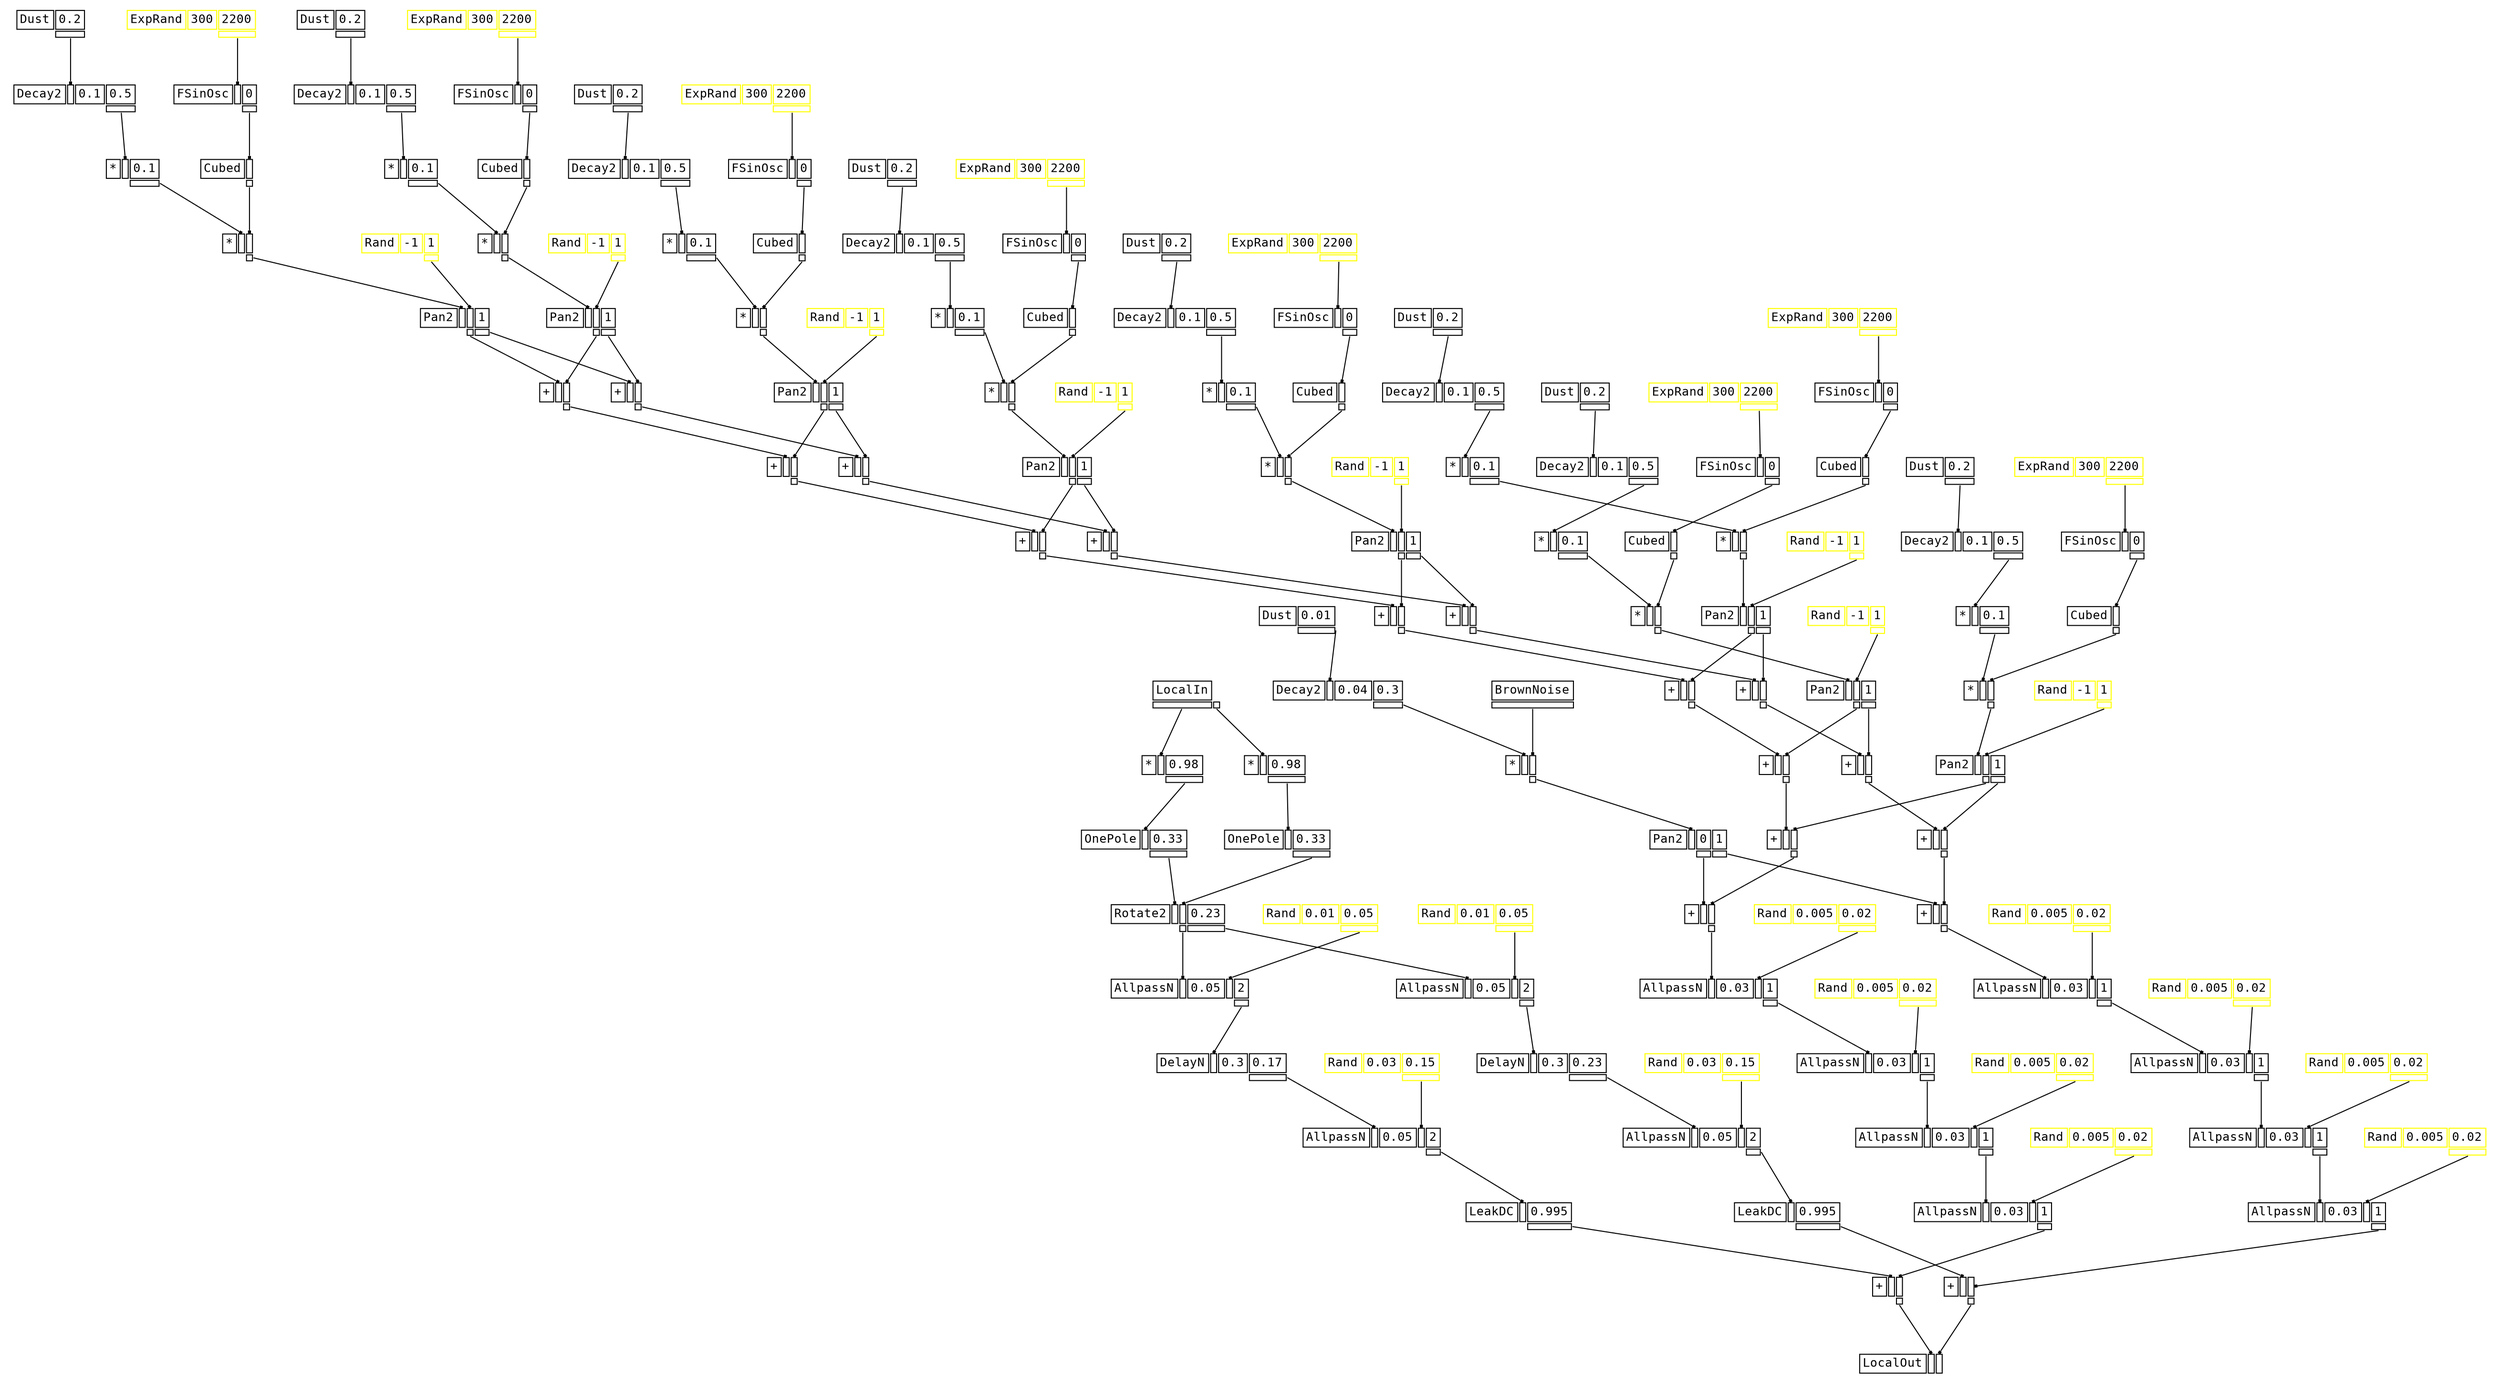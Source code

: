 digraph Anonymous {
graph [splines=false];
node [fontsize=12,fontname="Courier"];
edge [arrowhead=box,arrowsize=0.25];
u_0[shape="plaintext",color="black",label=<<TABLE BORDER="0" CELLBORDER="1"><TR><TD>LocalIn</TD></TR><TR><TD PORT="o_0" ID="u_0:o_0"></TD><TD PORT="o_1" ID="u_0:o_1"></TD></TR></TABLE>>];
u_3[shape="plaintext",color="black",label=<<TABLE BORDER="0" CELLBORDER="1"><TR><TD>*</TD><TD PORT="i_0" ID="u_3:i_0"></TD><TD ID="u_3:K_1">0.98</TD></TR><TR><TD BORDER="0"></TD><TD BORDER="0"></TD><TD PORT="o_0" ID="u_3:o_0"></TD></TR></TABLE>>];
u_5[shape="plaintext",color="black",label=<<TABLE BORDER="0" CELLBORDER="1"><TR><TD>OnePole</TD><TD PORT="i_0" ID="u_5:i_0"></TD><TD ID="u_5:K_1">0.33</TD></TR><TR><TD BORDER="0"></TD><TD BORDER="0"></TD><TD PORT="o_0" ID="u_5:o_0"></TD></TR></TABLE>>];
u_7[shape="plaintext",color="black",label=<<TABLE BORDER="0" CELLBORDER="1"><TR><TD>*</TD><TD PORT="i_0" ID="u_7:i_0"></TD><TD ID="u_7:K_1">0.98</TD></TR><TR><TD BORDER="0"></TD><TD BORDER="0"></TD><TD PORT="o_0" ID="u_7:o_0"></TD></TR></TABLE>>];
u_8[shape="plaintext",color="black",label=<<TABLE BORDER="0" CELLBORDER="1"><TR><TD>OnePole</TD><TD PORT="i_0" ID="u_8:i_0"></TD><TD ID="u_8:K_1">0.33</TD></TR><TR><TD BORDER="0"></TD><TD BORDER="0"></TD><TD PORT="o_0" ID="u_8:o_0"></TD></TR></TABLE>>];
u_10[shape="plaintext",color="black",label=<<TABLE BORDER="0" CELLBORDER="1"><TR><TD>Rotate2</TD><TD PORT="i_0" ID="u_10:i_0"></TD><TD PORT="i_1" ID="u_10:i_1"></TD><TD ID="u_10:K_2">0.23</TD></TR><TR><TD BORDER="0"></TD><TD BORDER="0"></TD><TD PORT="o_0" ID="u_10:o_0"></TD><TD PORT="o_1" ID="u_10:o_1"></TD></TR></TABLE>>];
u_14[shape="plaintext",color="yellow",label=<<TABLE BORDER="0" CELLBORDER="1"><TR><TD>Rand</TD><TD ID="u_14:K_0">0.01</TD><TD ID="u_14:K_1">0.05</TD></TR><TR><TD BORDER="0"></TD><TD BORDER="0"></TD><TD PORT="o_0" ID="u_14:o_0"></TD></TR></TABLE>>];
u_16[shape="plaintext",color="black",label=<<TABLE BORDER="0" CELLBORDER="1"><TR><TD>AllpassN</TD><TD PORT="i_0" ID="u_16:i_0"></TD><TD ID="u_16:K_1">0.05</TD><TD PORT="i_2" ID="u_16:i_2"></TD><TD ID="u_16:K_3">2</TD></TR><TR><TD BORDER="0"></TD><TD BORDER="0"></TD><TD BORDER="0"></TD><TD BORDER="0"></TD><TD PORT="o_0" ID="u_16:o_0"></TD></TR></TABLE>>];
u_19[shape="plaintext",color="black",label=<<TABLE BORDER="0" CELLBORDER="1"><TR><TD>DelayN</TD><TD PORT="i_0" ID="u_19:i_0"></TD><TD ID="u_19:K_1">0.3</TD><TD ID="u_19:K_2">0.17</TD></TR><TR><TD BORDER="0"></TD><TD BORDER="0"></TD><TD BORDER="0"></TD><TD PORT="o_0" ID="u_19:o_0"></TD></TR></TABLE>>];
u_22[shape="plaintext",color="yellow",label=<<TABLE BORDER="0" CELLBORDER="1"><TR><TD>Rand</TD><TD ID="u_22:K_0">0.03</TD><TD ID="u_22:K_1">0.15</TD></TR><TR><TD BORDER="0"></TD><TD BORDER="0"></TD><TD PORT="o_0" ID="u_22:o_0"></TD></TR></TABLE>>];
u_23[shape="plaintext",color="black",label=<<TABLE BORDER="0" CELLBORDER="1"><TR><TD>AllpassN</TD><TD PORT="i_0" ID="u_23:i_0"></TD><TD ID="u_23:K_1">0.05</TD><TD PORT="i_2" ID="u_23:i_2"></TD><TD ID="u_23:K_3">2</TD></TR><TR><TD BORDER="0"></TD><TD BORDER="0"></TD><TD BORDER="0"></TD><TD BORDER="0"></TD><TD PORT="o_0" ID="u_23:o_0"></TD></TR></TABLE>>];
u_25[shape="plaintext",color="black",label=<<TABLE BORDER="0" CELLBORDER="1"><TR><TD>LeakDC</TD><TD PORT="i_0" ID="u_25:i_0"></TD><TD ID="u_25:K_1">0.995</TD></TR><TR><TD BORDER="0"></TD><TD BORDER="0"></TD><TD PORT="o_0" ID="u_25:o_0"></TD></TR></TABLE>>];
u_26[shape="plaintext",color="black",label=<<TABLE BORDER="0" CELLBORDER="1"><TR><TD>Dust</TD><TD ID="u_26:K_0">0.01</TD></TR><TR><TD BORDER="0"></TD><TD PORT="o_0" ID="u_26:o_0"></TD></TR></TABLE>>];
u_28[shape="plaintext",color="black",label=<<TABLE BORDER="0" CELLBORDER="1"><TR><TD>Decay2</TD><TD PORT="i_0" ID="u_28:i_0"></TD><TD ID="u_28:K_1">0.04</TD><TD ID="u_28:K_2">0.3</TD></TR><TR><TD BORDER="0"></TD><TD BORDER="0"></TD><TD BORDER="0"></TD><TD PORT="o_0" ID="u_28:o_0"></TD></TR></TABLE>>];
u_29[shape="plaintext",color="black",label=<<TABLE BORDER="0" CELLBORDER="1"><TR><TD>BrownNoise</TD></TR><TR><TD PORT="o_0" ID="u_29:o_0"></TD></TR></TABLE>>];
u_30[shape="plaintext",color="black",label=<<TABLE BORDER="0" CELLBORDER="1"><TR><TD>*</TD><TD PORT="i_0" ID="u_30:i_0"></TD><TD PORT="i_1" ID="u_30:i_1"></TD></TR><TR><TD BORDER="0"></TD><TD BORDER="0"></TD><TD PORT="o_0" ID="u_30:o_0"></TD></TR></TABLE>>];
u_33[shape="plaintext",color="black",label=<<TABLE BORDER="0" CELLBORDER="1"><TR><TD>Pan2</TD><TD PORT="i_0" ID="u_33:i_0"></TD><TD ID="u_33:K_1">0</TD><TD ID="u_33:K_2">1</TD></TR><TR><TD BORDER="0"></TD><TD BORDER="0"></TD><TD PORT="o_0" ID="u_33:o_0"></TD><TD PORT="o_1" ID="u_33:o_1"></TD></TR></TABLE>>];
u_36[shape="plaintext",color="black",label=<<TABLE BORDER="0" CELLBORDER="1"><TR><TD>Dust</TD><TD ID="u_36:K_0">0.2</TD></TR><TR><TD BORDER="0"></TD><TD PORT="o_0" ID="u_36:o_0"></TD></TR></TABLE>>];
u_39[shape="plaintext",color="black",label=<<TABLE BORDER="0" CELLBORDER="1"><TR><TD>Decay2</TD><TD PORT="i_0" ID="u_39:i_0"></TD><TD ID="u_39:K_1">0.1</TD><TD ID="u_39:K_2">0.5</TD></TR><TR><TD BORDER="0"></TD><TD BORDER="0"></TD><TD BORDER="0"></TD><TD PORT="o_0" ID="u_39:o_0"></TD></TR></TABLE>>];
u_40[shape="plaintext",color="black",label=<<TABLE BORDER="0" CELLBORDER="1"><TR><TD>*</TD><TD PORT="i_0" ID="u_40:i_0"></TD><TD ID="u_40:K_1">0.1</TD></TR><TR><TD BORDER="0"></TD><TD BORDER="0"></TD><TD PORT="o_0" ID="u_40:o_0"></TD></TR></TABLE>>];
u_43[shape="plaintext",color="yellow",label=<<TABLE BORDER="0" CELLBORDER="1"><TR><TD>ExpRand</TD><TD ID="u_43:K_0">300</TD><TD ID="u_43:K_1">2200</TD></TR><TR><TD BORDER="0"></TD><TD BORDER="0"></TD><TD PORT="o_0" ID="u_43:o_0"></TD></TR></TABLE>>];
u_44[shape="plaintext",color="black",label=<<TABLE BORDER="0" CELLBORDER="1"><TR><TD>FSinOsc</TD><TD PORT="i_0" ID="u_44:i_0"></TD><TD ID="u_44:K_1">0</TD></TR><TR><TD BORDER="0"></TD><TD BORDER="0"></TD><TD PORT="o_0" ID="u_44:o_0"></TD></TR></TABLE>>];
u_45[shape="plaintext",color="black",label=<<TABLE BORDER="0" CELLBORDER="1"><TR><TD>Cubed</TD><TD PORT="i_0" ID="u_45:i_0"></TD></TR><TR><TD BORDER="0"></TD><TD PORT="o_0" ID="u_45:o_0"></TD></TR></TABLE>>];
u_46[shape="plaintext",color="black",label=<<TABLE BORDER="0" CELLBORDER="1"><TR><TD>*</TD><TD PORT="i_0" ID="u_46:i_0"></TD><TD PORT="i_1" ID="u_46:i_1"></TD></TR><TR><TD BORDER="0"></TD><TD BORDER="0"></TD><TD PORT="o_0" ID="u_46:o_0"></TD></TR></TABLE>>];
u_48[shape="plaintext",color="yellow",label=<<TABLE BORDER="0" CELLBORDER="1"><TR><TD>Rand</TD><TD ID="u_48:K_0">-1</TD><TD ID="u_48:K_1">1</TD></TR><TR><TD BORDER="0"></TD><TD BORDER="0"></TD><TD PORT="o_0" ID="u_48:o_0"></TD></TR></TABLE>>];
u_49[shape="plaintext",color="black",label=<<TABLE BORDER="0" CELLBORDER="1"><TR><TD>Pan2</TD><TD PORT="i_0" ID="u_49:i_0"></TD><TD PORT="i_1" ID="u_49:i_1"></TD><TD ID="u_49:K_2">1</TD></TR><TR><TD BORDER="0"></TD><TD BORDER="0"></TD><TD PORT="o_0" ID="u_49:o_0"></TD><TD PORT="o_1" ID="u_49:o_1"></TD></TR></TABLE>>];
u_51[shape="plaintext",color="black",label=<<TABLE BORDER="0" CELLBORDER="1"><TR><TD>Dust</TD><TD ID="u_51:K_0">0.2</TD></TR><TR><TD BORDER="0"></TD><TD PORT="o_0" ID="u_51:o_0"></TD></TR></TABLE>>];
u_52[shape="plaintext",color="black",label=<<TABLE BORDER="0" CELLBORDER="1"><TR><TD>Decay2</TD><TD PORT="i_0" ID="u_52:i_0"></TD><TD ID="u_52:K_1">0.1</TD><TD ID="u_52:K_2">0.5</TD></TR><TR><TD BORDER="0"></TD><TD BORDER="0"></TD><TD BORDER="0"></TD><TD PORT="o_0" ID="u_52:o_0"></TD></TR></TABLE>>];
u_53[shape="plaintext",color="black",label=<<TABLE BORDER="0" CELLBORDER="1"><TR><TD>*</TD><TD PORT="i_0" ID="u_53:i_0"></TD><TD ID="u_53:K_1">0.1</TD></TR><TR><TD BORDER="0"></TD><TD BORDER="0"></TD><TD PORT="o_0" ID="u_53:o_0"></TD></TR></TABLE>>];
u_54[shape="plaintext",color="yellow",label=<<TABLE BORDER="0" CELLBORDER="1"><TR><TD>ExpRand</TD><TD ID="u_54:K_0">300</TD><TD ID="u_54:K_1">2200</TD></TR><TR><TD BORDER="0"></TD><TD BORDER="0"></TD><TD PORT="o_0" ID="u_54:o_0"></TD></TR></TABLE>>];
u_55[shape="plaintext",color="black",label=<<TABLE BORDER="0" CELLBORDER="1"><TR><TD>FSinOsc</TD><TD PORT="i_0" ID="u_55:i_0"></TD><TD ID="u_55:K_1">0</TD></TR><TR><TD BORDER="0"></TD><TD BORDER="0"></TD><TD PORT="o_0" ID="u_55:o_0"></TD></TR></TABLE>>];
u_56[shape="plaintext",color="black",label=<<TABLE BORDER="0" CELLBORDER="1"><TR><TD>Cubed</TD><TD PORT="i_0" ID="u_56:i_0"></TD></TR><TR><TD BORDER="0"></TD><TD PORT="o_0" ID="u_56:o_0"></TD></TR></TABLE>>];
u_57[shape="plaintext",color="black",label=<<TABLE BORDER="0" CELLBORDER="1"><TR><TD>*</TD><TD PORT="i_0" ID="u_57:i_0"></TD><TD PORT="i_1" ID="u_57:i_1"></TD></TR><TR><TD BORDER="0"></TD><TD BORDER="0"></TD><TD PORT="o_0" ID="u_57:o_0"></TD></TR></TABLE>>];
u_58[shape="plaintext",color="yellow",label=<<TABLE BORDER="0" CELLBORDER="1"><TR><TD>Rand</TD><TD ID="u_58:K_0">-1</TD><TD ID="u_58:K_1">1</TD></TR><TR><TD BORDER="0"></TD><TD BORDER="0"></TD><TD PORT="o_0" ID="u_58:o_0"></TD></TR></TABLE>>];
u_59[shape="plaintext",color="black",label=<<TABLE BORDER="0" CELLBORDER="1"><TR><TD>Pan2</TD><TD PORT="i_0" ID="u_59:i_0"></TD><TD PORT="i_1" ID="u_59:i_1"></TD><TD ID="u_59:K_2">1</TD></TR><TR><TD BORDER="0"></TD><TD BORDER="0"></TD><TD PORT="o_0" ID="u_59:o_0"></TD><TD PORT="o_1" ID="u_59:o_1"></TD></TR></TABLE>>];
u_61[shape="plaintext",color="black",label=<<TABLE BORDER="0" CELLBORDER="1"><TR><TD>+</TD><TD PORT="i_0" ID="u_61:i_0"></TD><TD PORT="i_1" ID="u_61:i_1"></TD></TR><TR><TD BORDER="0"></TD><TD BORDER="0"></TD><TD PORT="o_0" ID="u_61:o_0"></TD></TR></TABLE>>];
u_62[shape="plaintext",color="black",label=<<TABLE BORDER="0" CELLBORDER="1"><TR><TD>Dust</TD><TD ID="u_62:K_0">0.2</TD></TR><TR><TD BORDER="0"></TD><TD PORT="o_0" ID="u_62:o_0"></TD></TR></TABLE>>];
u_63[shape="plaintext",color="black",label=<<TABLE BORDER="0" CELLBORDER="1"><TR><TD>Decay2</TD><TD PORT="i_0" ID="u_63:i_0"></TD><TD ID="u_63:K_1">0.1</TD><TD ID="u_63:K_2">0.5</TD></TR><TR><TD BORDER="0"></TD><TD BORDER="0"></TD><TD BORDER="0"></TD><TD PORT="o_0" ID="u_63:o_0"></TD></TR></TABLE>>];
u_64[shape="plaintext",color="black",label=<<TABLE BORDER="0" CELLBORDER="1"><TR><TD>*</TD><TD PORT="i_0" ID="u_64:i_0"></TD><TD ID="u_64:K_1">0.1</TD></TR><TR><TD BORDER="0"></TD><TD BORDER="0"></TD><TD PORT="o_0" ID="u_64:o_0"></TD></TR></TABLE>>];
u_65[shape="plaintext",color="yellow",label=<<TABLE BORDER="0" CELLBORDER="1"><TR><TD>ExpRand</TD><TD ID="u_65:K_0">300</TD><TD ID="u_65:K_1">2200</TD></TR><TR><TD BORDER="0"></TD><TD BORDER="0"></TD><TD PORT="o_0" ID="u_65:o_0"></TD></TR></TABLE>>];
u_66[shape="plaintext",color="black",label=<<TABLE BORDER="0" CELLBORDER="1"><TR><TD>FSinOsc</TD><TD PORT="i_0" ID="u_66:i_0"></TD><TD ID="u_66:K_1">0</TD></TR><TR><TD BORDER="0"></TD><TD BORDER="0"></TD><TD PORT="o_0" ID="u_66:o_0"></TD></TR></TABLE>>];
u_67[shape="plaintext",color="black",label=<<TABLE BORDER="0" CELLBORDER="1"><TR><TD>Cubed</TD><TD PORT="i_0" ID="u_67:i_0"></TD></TR><TR><TD BORDER="0"></TD><TD PORT="o_0" ID="u_67:o_0"></TD></TR></TABLE>>];
u_68[shape="plaintext",color="black",label=<<TABLE BORDER="0" CELLBORDER="1"><TR><TD>*</TD><TD PORT="i_0" ID="u_68:i_0"></TD><TD PORT="i_1" ID="u_68:i_1"></TD></TR><TR><TD BORDER="0"></TD><TD BORDER="0"></TD><TD PORT="o_0" ID="u_68:o_0"></TD></TR></TABLE>>];
u_69[shape="plaintext",color="yellow",label=<<TABLE BORDER="0" CELLBORDER="1"><TR><TD>Rand</TD><TD ID="u_69:K_0">-1</TD><TD ID="u_69:K_1">1</TD></TR><TR><TD BORDER="0"></TD><TD BORDER="0"></TD><TD PORT="o_0" ID="u_69:o_0"></TD></TR></TABLE>>];
u_70[shape="plaintext",color="black",label=<<TABLE BORDER="0" CELLBORDER="1"><TR><TD>Pan2</TD><TD PORT="i_0" ID="u_70:i_0"></TD><TD PORT="i_1" ID="u_70:i_1"></TD><TD ID="u_70:K_2">1</TD></TR><TR><TD BORDER="0"></TD><TD BORDER="0"></TD><TD PORT="o_0" ID="u_70:o_0"></TD><TD PORT="o_1" ID="u_70:o_1"></TD></TR></TABLE>>];
u_72[shape="plaintext",color="black",label=<<TABLE BORDER="0" CELLBORDER="1"><TR><TD>+</TD><TD PORT="i_0" ID="u_72:i_0"></TD><TD PORT="i_1" ID="u_72:i_1"></TD></TR><TR><TD BORDER="0"></TD><TD BORDER="0"></TD><TD PORT="o_0" ID="u_72:o_0"></TD></TR></TABLE>>];
u_73[shape="plaintext",color="black",label=<<TABLE BORDER="0" CELLBORDER="1"><TR><TD>Dust</TD><TD ID="u_73:K_0">0.2</TD></TR><TR><TD BORDER="0"></TD><TD PORT="o_0" ID="u_73:o_0"></TD></TR></TABLE>>];
u_74[shape="plaintext",color="black",label=<<TABLE BORDER="0" CELLBORDER="1"><TR><TD>Decay2</TD><TD PORT="i_0" ID="u_74:i_0"></TD><TD ID="u_74:K_1">0.1</TD><TD ID="u_74:K_2">0.5</TD></TR><TR><TD BORDER="0"></TD><TD BORDER="0"></TD><TD BORDER="0"></TD><TD PORT="o_0" ID="u_74:o_0"></TD></TR></TABLE>>];
u_75[shape="plaintext",color="black",label=<<TABLE BORDER="0" CELLBORDER="1"><TR><TD>*</TD><TD PORT="i_0" ID="u_75:i_0"></TD><TD ID="u_75:K_1">0.1</TD></TR><TR><TD BORDER="0"></TD><TD BORDER="0"></TD><TD PORT="o_0" ID="u_75:o_0"></TD></TR></TABLE>>];
u_76[shape="plaintext",color="yellow",label=<<TABLE BORDER="0" CELLBORDER="1"><TR><TD>ExpRand</TD><TD ID="u_76:K_0">300</TD><TD ID="u_76:K_1">2200</TD></TR><TR><TD BORDER="0"></TD><TD BORDER="0"></TD><TD PORT="o_0" ID="u_76:o_0"></TD></TR></TABLE>>];
u_77[shape="plaintext",color="black",label=<<TABLE BORDER="0" CELLBORDER="1"><TR><TD>FSinOsc</TD><TD PORT="i_0" ID="u_77:i_0"></TD><TD ID="u_77:K_1">0</TD></TR><TR><TD BORDER="0"></TD><TD BORDER="0"></TD><TD PORT="o_0" ID="u_77:o_0"></TD></TR></TABLE>>];
u_78[shape="plaintext",color="black",label=<<TABLE BORDER="0" CELLBORDER="1"><TR><TD>Cubed</TD><TD PORT="i_0" ID="u_78:i_0"></TD></TR><TR><TD BORDER="0"></TD><TD PORT="o_0" ID="u_78:o_0"></TD></TR></TABLE>>];
u_79[shape="plaintext",color="black",label=<<TABLE BORDER="0" CELLBORDER="1"><TR><TD>*</TD><TD PORT="i_0" ID="u_79:i_0"></TD><TD PORT="i_1" ID="u_79:i_1"></TD></TR><TR><TD BORDER="0"></TD><TD BORDER="0"></TD><TD PORT="o_0" ID="u_79:o_0"></TD></TR></TABLE>>];
u_80[shape="plaintext",color="yellow",label=<<TABLE BORDER="0" CELLBORDER="1"><TR><TD>Rand</TD><TD ID="u_80:K_0">-1</TD><TD ID="u_80:K_1">1</TD></TR><TR><TD BORDER="0"></TD><TD BORDER="0"></TD><TD PORT="o_0" ID="u_80:o_0"></TD></TR></TABLE>>];
u_81[shape="plaintext",color="black",label=<<TABLE BORDER="0" CELLBORDER="1"><TR><TD>Pan2</TD><TD PORT="i_0" ID="u_81:i_0"></TD><TD PORT="i_1" ID="u_81:i_1"></TD><TD ID="u_81:K_2">1</TD></TR><TR><TD BORDER="0"></TD><TD BORDER="0"></TD><TD PORT="o_0" ID="u_81:o_0"></TD><TD PORT="o_1" ID="u_81:o_1"></TD></TR></TABLE>>];
u_83[shape="plaintext",color="black",label=<<TABLE BORDER="0" CELLBORDER="1"><TR><TD>+</TD><TD PORT="i_0" ID="u_83:i_0"></TD><TD PORT="i_1" ID="u_83:i_1"></TD></TR><TR><TD BORDER="0"></TD><TD BORDER="0"></TD><TD PORT="o_0" ID="u_83:o_0"></TD></TR></TABLE>>];
u_84[shape="plaintext",color="black",label=<<TABLE BORDER="0" CELLBORDER="1"><TR><TD>Dust</TD><TD ID="u_84:K_0">0.2</TD></TR><TR><TD BORDER="0"></TD><TD PORT="o_0" ID="u_84:o_0"></TD></TR></TABLE>>];
u_85[shape="plaintext",color="black",label=<<TABLE BORDER="0" CELLBORDER="1"><TR><TD>Decay2</TD><TD PORT="i_0" ID="u_85:i_0"></TD><TD ID="u_85:K_1">0.1</TD><TD ID="u_85:K_2">0.5</TD></TR><TR><TD BORDER="0"></TD><TD BORDER="0"></TD><TD BORDER="0"></TD><TD PORT="o_0" ID="u_85:o_0"></TD></TR></TABLE>>];
u_86[shape="plaintext",color="black",label=<<TABLE BORDER="0" CELLBORDER="1"><TR><TD>*</TD><TD PORT="i_0" ID="u_86:i_0"></TD><TD ID="u_86:K_1">0.1</TD></TR><TR><TD BORDER="0"></TD><TD BORDER="0"></TD><TD PORT="o_0" ID="u_86:o_0"></TD></TR></TABLE>>];
u_87[shape="plaintext",color="yellow",label=<<TABLE BORDER="0" CELLBORDER="1"><TR><TD>ExpRand</TD><TD ID="u_87:K_0">300</TD><TD ID="u_87:K_1">2200</TD></TR><TR><TD BORDER="0"></TD><TD BORDER="0"></TD><TD PORT="o_0" ID="u_87:o_0"></TD></TR></TABLE>>];
u_88[shape="plaintext",color="black",label=<<TABLE BORDER="0" CELLBORDER="1"><TR><TD>FSinOsc</TD><TD PORT="i_0" ID="u_88:i_0"></TD><TD ID="u_88:K_1">0</TD></TR><TR><TD BORDER="0"></TD><TD BORDER="0"></TD><TD PORT="o_0" ID="u_88:o_0"></TD></TR></TABLE>>];
u_89[shape="plaintext",color="black",label=<<TABLE BORDER="0" CELLBORDER="1"><TR><TD>Cubed</TD><TD PORT="i_0" ID="u_89:i_0"></TD></TR><TR><TD BORDER="0"></TD><TD PORT="o_0" ID="u_89:o_0"></TD></TR></TABLE>>];
u_90[shape="plaintext",color="black",label=<<TABLE BORDER="0" CELLBORDER="1"><TR><TD>*</TD><TD PORT="i_0" ID="u_90:i_0"></TD><TD PORT="i_1" ID="u_90:i_1"></TD></TR><TR><TD BORDER="0"></TD><TD BORDER="0"></TD><TD PORT="o_0" ID="u_90:o_0"></TD></TR></TABLE>>];
u_91[shape="plaintext",color="yellow",label=<<TABLE BORDER="0" CELLBORDER="1"><TR><TD>Rand</TD><TD ID="u_91:K_0">-1</TD><TD ID="u_91:K_1">1</TD></TR><TR><TD BORDER="0"></TD><TD BORDER="0"></TD><TD PORT="o_0" ID="u_91:o_0"></TD></TR></TABLE>>];
u_92[shape="plaintext",color="black",label=<<TABLE BORDER="0" CELLBORDER="1"><TR><TD>Pan2</TD><TD PORT="i_0" ID="u_92:i_0"></TD><TD PORT="i_1" ID="u_92:i_1"></TD><TD ID="u_92:K_2">1</TD></TR><TR><TD BORDER="0"></TD><TD BORDER="0"></TD><TD PORT="o_0" ID="u_92:o_0"></TD><TD PORT="o_1" ID="u_92:o_1"></TD></TR></TABLE>>];
u_94[shape="plaintext",color="black",label=<<TABLE BORDER="0" CELLBORDER="1"><TR><TD>+</TD><TD PORT="i_0" ID="u_94:i_0"></TD><TD PORT="i_1" ID="u_94:i_1"></TD></TR><TR><TD BORDER="0"></TD><TD BORDER="0"></TD><TD PORT="o_0" ID="u_94:o_0"></TD></TR></TABLE>>];
u_95[shape="plaintext",color="black",label=<<TABLE BORDER="0" CELLBORDER="1"><TR><TD>Dust</TD><TD ID="u_95:K_0">0.2</TD></TR><TR><TD BORDER="0"></TD><TD PORT="o_0" ID="u_95:o_0"></TD></TR></TABLE>>];
u_96[shape="plaintext",color="black",label=<<TABLE BORDER="0" CELLBORDER="1"><TR><TD>Decay2</TD><TD PORT="i_0" ID="u_96:i_0"></TD><TD ID="u_96:K_1">0.1</TD><TD ID="u_96:K_2">0.5</TD></TR><TR><TD BORDER="0"></TD><TD BORDER="0"></TD><TD BORDER="0"></TD><TD PORT="o_0" ID="u_96:o_0"></TD></TR></TABLE>>];
u_97[shape="plaintext",color="black",label=<<TABLE BORDER="0" CELLBORDER="1"><TR><TD>*</TD><TD PORT="i_0" ID="u_97:i_0"></TD><TD ID="u_97:K_1">0.1</TD></TR><TR><TD BORDER="0"></TD><TD BORDER="0"></TD><TD PORT="o_0" ID="u_97:o_0"></TD></TR></TABLE>>];
u_98[shape="plaintext",color="yellow",label=<<TABLE BORDER="0" CELLBORDER="1"><TR><TD>ExpRand</TD><TD ID="u_98:K_0">300</TD><TD ID="u_98:K_1">2200</TD></TR><TR><TD BORDER="0"></TD><TD BORDER="0"></TD><TD PORT="o_0" ID="u_98:o_0"></TD></TR></TABLE>>];
u_99[shape="plaintext",color="black",label=<<TABLE BORDER="0" CELLBORDER="1"><TR><TD>FSinOsc</TD><TD PORT="i_0" ID="u_99:i_0"></TD><TD ID="u_99:K_1">0</TD></TR><TR><TD BORDER="0"></TD><TD BORDER="0"></TD><TD PORT="o_0" ID="u_99:o_0"></TD></TR></TABLE>>];
u_100[shape="plaintext",color="black",label=<<TABLE BORDER="0" CELLBORDER="1"><TR><TD>Cubed</TD><TD PORT="i_0" ID="u_100:i_0"></TD></TR><TR><TD BORDER="0"></TD><TD PORT="o_0" ID="u_100:o_0"></TD></TR></TABLE>>];
u_101[shape="plaintext",color="black",label=<<TABLE BORDER="0" CELLBORDER="1"><TR><TD>*</TD><TD PORT="i_0" ID="u_101:i_0"></TD><TD PORT="i_1" ID="u_101:i_1"></TD></TR><TR><TD BORDER="0"></TD><TD BORDER="0"></TD><TD PORT="o_0" ID="u_101:o_0"></TD></TR></TABLE>>];
u_102[shape="plaintext",color="yellow",label=<<TABLE BORDER="0" CELLBORDER="1"><TR><TD>Rand</TD><TD ID="u_102:K_0">-1</TD><TD ID="u_102:K_1">1</TD></TR><TR><TD BORDER="0"></TD><TD BORDER="0"></TD><TD PORT="o_0" ID="u_102:o_0"></TD></TR></TABLE>>];
u_103[shape="plaintext",color="black",label=<<TABLE BORDER="0" CELLBORDER="1"><TR><TD>Pan2</TD><TD PORT="i_0" ID="u_103:i_0"></TD><TD PORT="i_1" ID="u_103:i_1"></TD><TD ID="u_103:K_2">1</TD></TR><TR><TD BORDER="0"></TD><TD BORDER="0"></TD><TD PORT="o_0" ID="u_103:o_0"></TD><TD PORT="o_1" ID="u_103:o_1"></TD></TR></TABLE>>];
u_105[shape="plaintext",color="black",label=<<TABLE BORDER="0" CELLBORDER="1"><TR><TD>+</TD><TD PORT="i_0" ID="u_105:i_0"></TD><TD PORT="i_1" ID="u_105:i_1"></TD></TR><TR><TD BORDER="0"></TD><TD BORDER="0"></TD><TD PORT="o_0" ID="u_105:o_0"></TD></TR></TABLE>>];
u_106[shape="plaintext",color="black",label=<<TABLE BORDER="0" CELLBORDER="1"><TR><TD>Dust</TD><TD ID="u_106:K_0">0.2</TD></TR><TR><TD BORDER="0"></TD><TD PORT="o_0" ID="u_106:o_0"></TD></TR></TABLE>>];
u_107[shape="plaintext",color="black",label=<<TABLE BORDER="0" CELLBORDER="1"><TR><TD>Decay2</TD><TD PORT="i_0" ID="u_107:i_0"></TD><TD ID="u_107:K_1">0.1</TD><TD ID="u_107:K_2">0.5</TD></TR><TR><TD BORDER="0"></TD><TD BORDER="0"></TD><TD BORDER="0"></TD><TD PORT="o_0" ID="u_107:o_0"></TD></TR></TABLE>>];
u_108[shape="plaintext",color="black",label=<<TABLE BORDER="0" CELLBORDER="1"><TR><TD>*</TD><TD PORT="i_0" ID="u_108:i_0"></TD><TD ID="u_108:K_1">0.1</TD></TR><TR><TD BORDER="0"></TD><TD BORDER="0"></TD><TD PORT="o_0" ID="u_108:o_0"></TD></TR></TABLE>>];
u_109[shape="plaintext",color="yellow",label=<<TABLE BORDER="0" CELLBORDER="1"><TR><TD>ExpRand</TD><TD ID="u_109:K_0">300</TD><TD ID="u_109:K_1">2200</TD></TR><TR><TD BORDER="0"></TD><TD BORDER="0"></TD><TD PORT="o_0" ID="u_109:o_0"></TD></TR></TABLE>>];
u_110[shape="plaintext",color="black",label=<<TABLE BORDER="0" CELLBORDER="1"><TR><TD>FSinOsc</TD><TD PORT="i_0" ID="u_110:i_0"></TD><TD ID="u_110:K_1">0</TD></TR><TR><TD BORDER="0"></TD><TD BORDER="0"></TD><TD PORT="o_0" ID="u_110:o_0"></TD></TR></TABLE>>];
u_111[shape="plaintext",color="black",label=<<TABLE BORDER="0" CELLBORDER="1"><TR><TD>Cubed</TD><TD PORT="i_0" ID="u_111:i_0"></TD></TR><TR><TD BORDER="0"></TD><TD PORT="o_0" ID="u_111:o_0"></TD></TR></TABLE>>];
u_112[shape="plaintext",color="black",label=<<TABLE BORDER="0" CELLBORDER="1"><TR><TD>*</TD><TD PORT="i_0" ID="u_112:i_0"></TD><TD PORT="i_1" ID="u_112:i_1"></TD></TR><TR><TD BORDER="0"></TD><TD BORDER="0"></TD><TD PORT="o_0" ID="u_112:o_0"></TD></TR></TABLE>>];
u_113[shape="plaintext",color="yellow",label=<<TABLE BORDER="0" CELLBORDER="1"><TR><TD>Rand</TD><TD ID="u_113:K_0">-1</TD><TD ID="u_113:K_1">1</TD></TR><TR><TD BORDER="0"></TD><TD BORDER="0"></TD><TD PORT="o_0" ID="u_113:o_0"></TD></TR></TABLE>>];
u_114[shape="plaintext",color="black",label=<<TABLE BORDER="0" CELLBORDER="1"><TR><TD>Pan2</TD><TD PORT="i_0" ID="u_114:i_0"></TD><TD PORT="i_1" ID="u_114:i_1"></TD><TD ID="u_114:K_2">1</TD></TR><TR><TD BORDER="0"></TD><TD BORDER="0"></TD><TD PORT="o_0" ID="u_114:o_0"></TD><TD PORT="o_1" ID="u_114:o_1"></TD></TR></TABLE>>];
u_116[shape="plaintext",color="black",label=<<TABLE BORDER="0" CELLBORDER="1"><TR><TD>+</TD><TD PORT="i_0" ID="u_116:i_0"></TD><TD PORT="i_1" ID="u_116:i_1"></TD></TR><TR><TD BORDER="0"></TD><TD BORDER="0"></TD><TD PORT="o_0" ID="u_116:o_0"></TD></TR></TABLE>>];
u_117[shape="plaintext",color="black",label=<<TABLE BORDER="0" CELLBORDER="1"><TR><TD>Dust</TD><TD ID="u_117:K_0">0.2</TD></TR><TR><TD BORDER="0"></TD><TD PORT="o_0" ID="u_117:o_0"></TD></TR></TABLE>>];
u_118[shape="plaintext",color="black",label=<<TABLE BORDER="0" CELLBORDER="1"><TR><TD>Decay2</TD><TD PORT="i_0" ID="u_118:i_0"></TD><TD ID="u_118:K_1">0.1</TD><TD ID="u_118:K_2">0.5</TD></TR><TR><TD BORDER="0"></TD><TD BORDER="0"></TD><TD BORDER="0"></TD><TD PORT="o_0" ID="u_118:o_0"></TD></TR></TABLE>>];
u_119[shape="plaintext",color="black",label=<<TABLE BORDER="0" CELLBORDER="1"><TR><TD>*</TD><TD PORT="i_0" ID="u_119:i_0"></TD><TD ID="u_119:K_1">0.1</TD></TR><TR><TD BORDER="0"></TD><TD BORDER="0"></TD><TD PORT="o_0" ID="u_119:o_0"></TD></TR></TABLE>>];
u_120[shape="plaintext",color="yellow",label=<<TABLE BORDER="0" CELLBORDER="1"><TR><TD>ExpRand</TD><TD ID="u_120:K_0">300</TD><TD ID="u_120:K_1">2200</TD></TR><TR><TD BORDER="0"></TD><TD BORDER="0"></TD><TD PORT="o_0" ID="u_120:o_0"></TD></TR></TABLE>>];
u_121[shape="plaintext",color="black",label=<<TABLE BORDER="0" CELLBORDER="1"><TR><TD>FSinOsc</TD><TD PORT="i_0" ID="u_121:i_0"></TD><TD ID="u_121:K_1">0</TD></TR><TR><TD BORDER="0"></TD><TD BORDER="0"></TD><TD PORT="o_0" ID="u_121:o_0"></TD></TR></TABLE>>];
u_122[shape="plaintext",color="black",label=<<TABLE BORDER="0" CELLBORDER="1"><TR><TD>Cubed</TD><TD PORT="i_0" ID="u_122:i_0"></TD></TR><TR><TD BORDER="0"></TD><TD PORT="o_0" ID="u_122:o_0"></TD></TR></TABLE>>];
u_123[shape="plaintext",color="black",label=<<TABLE BORDER="0" CELLBORDER="1"><TR><TD>*</TD><TD PORT="i_0" ID="u_123:i_0"></TD><TD PORT="i_1" ID="u_123:i_1"></TD></TR><TR><TD BORDER="0"></TD><TD BORDER="0"></TD><TD PORT="o_0" ID="u_123:o_0"></TD></TR></TABLE>>];
u_124[shape="plaintext",color="yellow",label=<<TABLE BORDER="0" CELLBORDER="1"><TR><TD>Rand</TD><TD ID="u_124:K_0">-1</TD><TD ID="u_124:K_1">1</TD></TR><TR><TD BORDER="0"></TD><TD BORDER="0"></TD><TD PORT="o_0" ID="u_124:o_0"></TD></TR></TABLE>>];
u_125[shape="plaintext",color="black",label=<<TABLE BORDER="0" CELLBORDER="1"><TR><TD>Pan2</TD><TD PORT="i_0" ID="u_125:i_0"></TD><TD PORT="i_1" ID="u_125:i_1"></TD><TD ID="u_125:K_2">1</TD></TR><TR><TD BORDER="0"></TD><TD BORDER="0"></TD><TD PORT="o_0" ID="u_125:o_0"></TD><TD PORT="o_1" ID="u_125:o_1"></TD></TR></TABLE>>];
u_127[shape="plaintext",color="black",label=<<TABLE BORDER="0" CELLBORDER="1"><TR><TD>+</TD><TD PORT="i_0" ID="u_127:i_0"></TD><TD PORT="i_1" ID="u_127:i_1"></TD></TR><TR><TD BORDER="0"></TD><TD BORDER="0"></TD><TD PORT="o_0" ID="u_127:o_0"></TD></TR></TABLE>>];
u_128[shape="plaintext",color="black",label=<<TABLE BORDER="0" CELLBORDER="1"><TR><TD>+</TD><TD PORT="i_0" ID="u_128:i_0"></TD><TD PORT="i_1" ID="u_128:i_1"></TD></TR><TR><TD BORDER="0"></TD><TD BORDER="0"></TD><TD PORT="o_0" ID="u_128:o_0"></TD></TR></TABLE>>];
u_131[shape="plaintext",color="yellow",label=<<TABLE BORDER="0" CELLBORDER="1"><TR><TD>Rand</TD><TD ID="u_131:K_0">0.005</TD><TD ID="u_131:K_1">0.02</TD></TR><TR><TD BORDER="0"></TD><TD BORDER="0"></TD><TD PORT="o_0" ID="u_131:o_0"></TD></TR></TABLE>>];
u_132[shape="plaintext",color="black",label=<<TABLE BORDER="0" CELLBORDER="1"><TR><TD>AllpassN</TD><TD PORT="i_0" ID="u_132:i_0"></TD><TD ID="u_132:K_1">0.03</TD><TD PORT="i_2" ID="u_132:i_2"></TD><TD ID="u_132:K_3">1</TD></TR><TR><TD BORDER="0"></TD><TD BORDER="0"></TD><TD BORDER="0"></TD><TD BORDER="0"></TD><TD PORT="o_0" ID="u_132:o_0"></TD></TR></TABLE>>];
u_133[shape="plaintext",color="yellow",label=<<TABLE BORDER="0" CELLBORDER="1"><TR><TD>Rand</TD><TD ID="u_133:K_0">0.005</TD><TD ID="u_133:K_1">0.02</TD></TR><TR><TD BORDER="0"></TD><TD BORDER="0"></TD><TD PORT="o_0" ID="u_133:o_0"></TD></TR></TABLE>>];
u_134[shape="plaintext",color="black",label=<<TABLE BORDER="0" CELLBORDER="1"><TR><TD>AllpassN</TD><TD PORT="i_0" ID="u_134:i_0"></TD><TD ID="u_134:K_1">0.03</TD><TD PORT="i_2" ID="u_134:i_2"></TD><TD ID="u_134:K_3">1</TD></TR><TR><TD BORDER="0"></TD><TD BORDER="0"></TD><TD BORDER="0"></TD><TD BORDER="0"></TD><TD PORT="o_0" ID="u_134:o_0"></TD></TR></TABLE>>];
u_135[shape="plaintext",color="yellow",label=<<TABLE BORDER="0" CELLBORDER="1"><TR><TD>Rand</TD><TD ID="u_135:K_0">0.005</TD><TD ID="u_135:K_1">0.02</TD></TR><TR><TD BORDER="0"></TD><TD BORDER="0"></TD><TD PORT="o_0" ID="u_135:o_0"></TD></TR></TABLE>>];
u_136[shape="plaintext",color="black",label=<<TABLE BORDER="0" CELLBORDER="1"><TR><TD>AllpassN</TD><TD PORT="i_0" ID="u_136:i_0"></TD><TD ID="u_136:K_1">0.03</TD><TD PORT="i_2" ID="u_136:i_2"></TD><TD ID="u_136:K_3">1</TD></TR><TR><TD BORDER="0"></TD><TD BORDER="0"></TD><TD BORDER="0"></TD><TD BORDER="0"></TD><TD PORT="o_0" ID="u_136:o_0"></TD></TR></TABLE>>];
u_137[shape="plaintext",color="yellow",label=<<TABLE BORDER="0" CELLBORDER="1"><TR><TD>Rand</TD><TD ID="u_137:K_0">0.005</TD><TD ID="u_137:K_1">0.02</TD></TR><TR><TD BORDER="0"></TD><TD BORDER="0"></TD><TD PORT="o_0" ID="u_137:o_0"></TD></TR></TABLE>>];
u_138[shape="plaintext",color="black",label=<<TABLE BORDER="0" CELLBORDER="1"><TR><TD>AllpassN</TD><TD PORT="i_0" ID="u_138:i_0"></TD><TD ID="u_138:K_1">0.03</TD><TD PORT="i_2" ID="u_138:i_2"></TD><TD ID="u_138:K_3">1</TD></TR><TR><TD BORDER="0"></TD><TD BORDER="0"></TD><TD BORDER="0"></TD><TD BORDER="0"></TD><TD PORT="o_0" ID="u_138:o_0"></TD></TR></TABLE>>];
u_139[shape="plaintext",color="black",label=<<TABLE BORDER="0" CELLBORDER="1"><TR><TD>+</TD><TD PORT="i_0" ID="u_139:i_0"></TD><TD PORT="i_1" ID="u_139:i_1"></TD></TR><TR><TD BORDER="0"></TD><TD BORDER="0"></TD><TD PORT="o_0" ID="u_139:o_0"></TD></TR></TABLE>>];
u_143[shape="plaintext",color="yellow",label=<<TABLE BORDER="0" CELLBORDER="1"><TR><TD>Rand</TD><TD ID="u_143:K_0">0.01</TD><TD ID="u_143:K_1">0.05</TD></TR><TR><TD BORDER="0"></TD><TD BORDER="0"></TD><TD PORT="o_0" ID="u_143:o_0"></TD></TR></TABLE>>];
u_144[shape="plaintext",color="black",label=<<TABLE BORDER="0" CELLBORDER="1"><TR><TD>AllpassN</TD><TD PORT="i_0" ID="u_144:i_0"></TD><TD ID="u_144:K_1">0.05</TD><TD PORT="i_2" ID="u_144:i_2"></TD><TD ID="u_144:K_3">2</TD></TR><TR><TD BORDER="0"></TD><TD BORDER="0"></TD><TD BORDER="0"></TD><TD BORDER="0"></TD><TD PORT="o_0" ID="u_144:o_0"></TD></TR></TABLE>>];
u_145[shape="plaintext",color="black",label=<<TABLE BORDER="0" CELLBORDER="1"><TR><TD>DelayN</TD><TD PORT="i_0" ID="u_145:i_0"></TD><TD ID="u_145:K_1">0.3</TD><TD ID="u_145:K_2">0.23</TD></TR><TR><TD BORDER="0"></TD><TD BORDER="0"></TD><TD BORDER="0"></TD><TD PORT="o_0" ID="u_145:o_0"></TD></TR></TABLE>>];
u_146[shape="plaintext",color="yellow",label=<<TABLE BORDER="0" CELLBORDER="1"><TR><TD>Rand</TD><TD ID="u_146:K_0">0.03</TD><TD ID="u_146:K_1">0.15</TD></TR><TR><TD BORDER="0"></TD><TD BORDER="0"></TD><TD PORT="o_0" ID="u_146:o_0"></TD></TR></TABLE>>];
u_147[shape="plaintext",color="black",label=<<TABLE BORDER="0" CELLBORDER="1"><TR><TD>AllpassN</TD><TD PORT="i_0" ID="u_147:i_0"></TD><TD ID="u_147:K_1">0.05</TD><TD PORT="i_2" ID="u_147:i_2"></TD><TD ID="u_147:K_3">2</TD></TR><TR><TD BORDER="0"></TD><TD BORDER="0"></TD><TD BORDER="0"></TD><TD BORDER="0"></TD><TD PORT="o_0" ID="u_147:o_0"></TD></TR></TABLE>>];
u_148[shape="plaintext",color="black",label=<<TABLE BORDER="0" CELLBORDER="1"><TR><TD>LeakDC</TD><TD PORT="i_0" ID="u_148:i_0"></TD><TD ID="u_148:K_1">0.995</TD></TR><TR><TD BORDER="0"></TD><TD BORDER="0"></TD><TD PORT="o_0" ID="u_148:o_0"></TD></TR></TABLE>>];
u_152[shape="plaintext",color="black",label=<<TABLE BORDER="0" CELLBORDER="1"><TR><TD>+</TD><TD PORT="i_0" ID="u_152:i_0"></TD><TD PORT="i_1" ID="u_152:i_1"></TD></TR><TR><TD BORDER="0"></TD><TD BORDER="0"></TD><TD PORT="o_0" ID="u_152:o_0"></TD></TR></TABLE>>];
u_154[shape="plaintext",color="black",label=<<TABLE BORDER="0" CELLBORDER="1"><TR><TD>+</TD><TD PORT="i_0" ID="u_154:i_0"></TD><TD PORT="i_1" ID="u_154:i_1"></TD></TR><TR><TD BORDER="0"></TD><TD BORDER="0"></TD><TD PORT="o_0" ID="u_154:o_0"></TD></TR></TABLE>>];
u_156[shape="plaintext",color="black",label=<<TABLE BORDER="0" CELLBORDER="1"><TR><TD>+</TD><TD PORT="i_0" ID="u_156:i_0"></TD><TD PORT="i_1" ID="u_156:i_1"></TD></TR><TR><TD BORDER="0"></TD><TD BORDER="0"></TD><TD PORT="o_0" ID="u_156:o_0"></TD></TR></TABLE>>];
u_158[shape="plaintext",color="black",label=<<TABLE BORDER="0" CELLBORDER="1"><TR><TD>+</TD><TD PORT="i_0" ID="u_158:i_0"></TD><TD PORT="i_1" ID="u_158:i_1"></TD></TR><TR><TD BORDER="0"></TD><TD BORDER="0"></TD><TD PORT="o_0" ID="u_158:o_0"></TD></TR></TABLE>>];
u_160[shape="plaintext",color="black",label=<<TABLE BORDER="0" CELLBORDER="1"><TR><TD>+</TD><TD PORT="i_0" ID="u_160:i_0"></TD><TD PORT="i_1" ID="u_160:i_1"></TD></TR><TR><TD BORDER="0"></TD><TD BORDER="0"></TD><TD PORT="o_0" ID="u_160:o_0"></TD></TR></TABLE>>];
u_162[shape="plaintext",color="black",label=<<TABLE BORDER="0" CELLBORDER="1"><TR><TD>+</TD><TD PORT="i_0" ID="u_162:i_0"></TD><TD PORT="i_1" ID="u_162:i_1"></TD></TR><TR><TD BORDER="0"></TD><TD BORDER="0"></TD><TD PORT="o_0" ID="u_162:o_0"></TD></TR></TABLE>>];
u_164[shape="plaintext",color="black",label=<<TABLE BORDER="0" CELLBORDER="1"><TR><TD>+</TD><TD PORT="i_0" ID="u_164:i_0"></TD><TD PORT="i_1" ID="u_164:i_1"></TD></TR><TR><TD BORDER="0"></TD><TD BORDER="0"></TD><TD PORT="o_0" ID="u_164:o_0"></TD></TR></TABLE>>];
u_165[shape="plaintext",color="black",label=<<TABLE BORDER="0" CELLBORDER="1"><TR><TD>+</TD><TD PORT="i_0" ID="u_165:i_0"></TD><TD PORT="i_1" ID="u_165:i_1"></TD></TR><TR><TD BORDER="0"></TD><TD BORDER="0"></TD><TD PORT="o_0" ID="u_165:o_0"></TD></TR></TABLE>>];
u_166[shape="plaintext",color="yellow",label=<<TABLE BORDER="0" CELLBORDER="1"><TR><TD>Rand</TD><TD ID="u_166:K_0">0.005</TD><TD ID="u_166:K_1">0.02</TD></TR><TR><TD BORDER="0"></TD><TD BORDER="0"></TD><TD PORT="o_0" ID="u_166:o_0"></TD></TR></TABLE>>];
u_167[shape="plaintext",color="black",label=<<TABLE BORDER="0" CELLBORDER="1"><TR><TD>AllpassN</TD><TD PORT="i_0" ID="u_167:i_0"></TD><TD ID="u_167:K_1">0.03</TD><TD PORT="i_2" ID="u_167:i_2"></TD><TD ID="u_167:K_3">1</TD></TR><TR><TD BORDER="0"></TD><TD BORDER="0"></TD><TD BORDER="0"></TD><TD BORDER="0"></TD><TD PORT="o_0" ID="u_167:o_0"></TD></TR></TABLE>>];
u_168[shape="plaintext",color="yellow",label=<<TABLE BORDER="0" CELLBORDER="1"><TR><TD>Rand</TD><TD ID="u_168:K_0">0.005</TD><TD ID="u_168:K_1">0.02</TD></TR><TR><TD BORDER="0"></TD><TD BORDER="0"></TD><TD PORT="o_0" ID="u_168:o_0"></TD></TR></TABLE>>];
u_169[shape="plaintext",color="black",label=<<TABLE BORDER="0" CELLBORDER="1"><TR><TD>AllpassN</TD><TD PORT="i_0" ID="u_169:i_0"></TD><TD ID="u_169:K_1">0.03</TD><TD PORT="i_2" ID="u_169:i_2"></TD><TD ID="u_169:K_3">1</TD></TR><TR><TD BORDER="0"></TD><TD BORDER="0"></TD><TD BORDER="0"></TD><TD BORDER="0"></TD><TD PORT="o_0" ID="u_169:o_0"></TD></TR></TABLE>>];
u_170[shape="plaintext",color="yellow",label=<<TABLE BORDER="0" CELLBORDER="1"><TR><TD>Rand</TD><TD ID="u_170:K_0">0.005</TD><TD ID="u_170:K_1">0.02</TD></TR><TR><TD BORDER="0"></TD><TD BORDER="0"></TD><TD PORT="o_0" ID="u_170:o_0"></TD></TR></TABLE>>];
u_171[shape="plaintext",color="black",label=<<TABLE BORDER="0" CELLBORDER="1"><TR><TD>AllpassN</TD><TD PORT="i_0" ID="u_171:i_0"></TD><TD ID="u_171:K_1">0.03</TD><TD PORT="i_2" ID="u_171:i_2"></TD><TD ID="u_171:K_3">1</TD></TR><TR><TD BORDER="0"></TD><TD BORDER="0"></TD><TD BORDER="0"></TD><TD BORDER="0"></TD><TD PORT="o_0" ID="u_171:o_0"></TD></TR></TABLE>>];
u_172[shape="plaintext",color="yellow",label=<<TABLE BORDER="0" CELLBORDER="1"><TR><TD>Rand</TD><TD ID="u_172:K_0">0.005</TD><TD ID="u_172:K_1">0.02</TD></TR><TR><TD BORDER="0"></TD><TD BORDER="0"></TD><TD PORT="o_0" ID="u_172:o_0"></TD></TR></TABLE>>];
u_173[shape="plaintext",color="black",label=<<TABLE BORDER="0" CELLBORDER="1"><TR><TD>AllpassN</TD><TD PORT="i_0" ID="u_173:i_0"></TD><TD ID="u_173:K_1">0.03</TD><TD PORT="i_2" ID="u_173:i_2"></TD><TD ID="u_173:K_3">1</TD></TR><TR><TD BORDER="0"></TD><TD BORDER="0"></TD><TD BORDER="0"></TD><TD BORDER="0"></TD><TD PORT="o_0" ID="u_173:o_0"></TD></TR></TABLE>>];
u_174[shape="plaintext",color="black",label=<<TABLE BORDER="0" CELLBORDER="1"><TR><TD>+</TD><TD PORT="i_0" ID="u_174:i_0"></TD><TD PORT="i_1" ID="u_174:i_1"></TD></TR><TR><TD BORDER="0"></TD><TD BORDER="0"></TD><TD PORT="o_0" ID="u_174:o_0"></TD></TR></TABLE>>];
u_175[shape="plaintext",color="black",label=<<TABLE BORDER="0" CELLBORDER="1"><TR><TD>LocalOut</TD><TD PORT="i_0" ID="u_175:i_0"></TD><TD PORT="i_1" ID="u_175:i_1"></TD></TR></TABLE>>];
u_0:o_0 -> u_3:i_0;
u_3:o_0 -> u_5:i_0;
u_0:o_1 -> u_7:i_0;
u_7:o_0 -> u_8:i_0;
u_5:o_0 -> u_10:i_0;
u_8:o_0 -> u_10:i_1;
u_10:o_0 -> u_16:i_0;
u_14:o_0 -> u_16:i_2;
u_16:o_0 -> u_19:i_0;
u_19:o_0 -> u_23:i_0;
u_22:o_0 -> u_23:i_2;
u_23:o_0 -> u_25:i_0;
u_26:o_0 -> u_28:i_0;
u_28:o_0 -> u_30:i_0;
u_29:o_0 -> u_30:i_1;
u_30:o_0 -> u_33:i_0;
u_36:o_0 -> u_39:i_0;
u_39:o_0 -> u_40:i_0;
u_43:o_0 -> u_44:i_0;
u_44:o_0 -> u_45:i_0;
u_40:o_0 -> u_46:i_0;
u_45:o_0 -> u_46:i_1;
u_46:o_0 -> u_49:i_0;
u_48:o_0 -> u_49:i_1;
u_51:o_0 -> u_52:i_0;
u_52:o_0 -> u_53:i_0;
u_54:o_0 -> u_55:i_0;
u_55:o_0 -> u_56:i_0;
u_53:o_0 -> u_57:i_0;
u_56:o_0 -> u_57:i_1;
u_57:o_0 -> u_59:i_0;
u_58:o_0 -> u_59:i_1;
u_49:o_0 -> u_61:i_0;
u_59:o_0 -> u_61:i_1;
u_62:o_0 -> u_63:i_0;
u_63:o_0 -> u_64:i_0;
u_65:o_0 -> u_66:i_0;
u_66:o_0 -> u_67:i_0;
u_64:o_0 -> u_68:i_0;
u_67:o_0 -> u_68:i_1;
u_68:o_0 -> u_70:i_0;
u_69:o_0 -> u_70:i_1;
u_61:o_0 -> u_72:i_0;
u_70:o_0 -> u_72:i_1;
u_73:o_0 -> u_74:i_0;
u_74:o_0 -> u_75:i_0;
u_76:o_0 -> u_77:i_0;
u_77:o_0 -> u_78:i_0;
u_75:o_0 -> u_79:i_0;
u_78:o_0 -> u_79:i_1;
u_79:o_0 -> u_81:i_0;
u_80:o_0 -> u_81:i_1;
u_72:o_0 -> u_83:i_0;
u_81:o_0 -> u_83:i_1;
u_84:o_0 -> u_85:i_0;
u_85:o_0 -> u_86:i_0;
u_87:o_0 -> u_88:i_0;
u_88:o_0 -> u_89:i_0;
u_86:o_0 -> u_90:i_0;
u_89:o_0 -> u_90:i_1;
u_90:o_0 -> u_92:i_0;
u_91:o_0 -> u_92:i_1;
u_83:o_0 -> u_94:i_0;
u_92:o_0 -> u_94:i_1;
u_95:o_0 -> u_96:i_0;
u_96:o_0 -> u_97:i_0;
u_98:o_0 -> u_99:i_0;
u_99:o_0 -> u_100:i_0;
u_97:o_0 -> u_101:i_0;
u_100:o_0 -> u_101:i_1;
u_101:o_0 -> u_103:i_0;
u_102:o_0 -> u_103:i_1;
u_94:o_0 -> u_105:i_0;
u_103:o_0 -> u_105:i_1;
u_106:o_0 -> u_107:i_0;
u_107:o_0 -> u_108:i_0;
u_109:o_0 -> u_110:i_0;
u_110:o_0 -> u_111:i_0;
u_108:o_0 -> u_112:i_0;
u_111:o_0 -> u_112:i_1;
u_112:o_0 -> u_114:i_0;
u_113:o_0 -> u_114:i_1;
u_105:o_0 -> u_116:i_0;
u_114:o_0 -> u_116:i_1;
u_117:o_0 -> u_118:i_0;
u_118:o_0 -> u_119:i_0;
u_120:o_0 -> u_121:i_0;
u_121:o_0 -> u_122:i_0;
u_119:o_0 -> u_123:i_0;
u_122:o_0 -> u_123:i_1;
u_123:o_0 -> u_125:i_0;
u_124:o_0 -> u_125:i_1;
u_116:o_0 -> u_127:i_0;
u_125:o_0 -> u_127:i_1;
u_33:o_0 -> u_128:i_0;
u_127:o_0 -> u_128:i_1;
u_128:o_0 -> u_132:i_0;
u_131:o_0 -> u_132:i_2;
u_132:o_0 -> u_134:i_0;
u_133:o_0 -> u_134:i_2;
u_134:o_0 -> u_136:i_0;
u_135:o_0 -> u_136:i_2;
u_136:o_0 -> u_138:i_0;
u_137:o_0 -> u_138:i_2;
u_25:o_0 -> u_139:i_0;
u_138:o_0 -> u_139:i_1;
u_10:o_1 -> u_144:i_0;
u_143:o_0 -> u_144:i_2;
u_144:o_0 -> u_145:i_0;
u_145:o_0 -> u_147:i_0;
u_146:o_0 -> u_147:i_2;
u_147:o_0 -> u_148:i_0;
u_49:o_1 -> u_152:i_0;
u_59:o_1 -> u_152:i_1;
u_152:o_0 -> u_154:i_0;
u_70:o_1 -> u_154:i_1;
u_154:o_0 -> u_156:i_0;
u_81:o_1 -> u_156:i_1;
u_156:o_0 -> u_158:i_0;
u_92:o_1 -> u_158:i_1;
u_158:o_0 -> u_160:i_0;
u_103:o_1 -> u_160:i_1;
u_160:o_0 -> u_162:i_0;
u_114:o_1 -> u_162:i_1;
u_162:o_0 -> u_164:i_0;
u_125:o_1 -> u_164:i_1;
u_33:o_1 -> u_165:i_0;
u_164:o_0 -> u_165:i_1;
u_165:o_0 -> u_167:i_0;
u_166:o_0 -> u_167:i_2;
u_167:o_0 -> u_169:i_0;
u_168:o_0 -> u_169:i_2;
u_169:o_0 -> u_171:i_0;
u_170:o_0 -> u_171:i_2;
u_171:o_0 -> u_173:i_0;
u_172:o_0 -> u_173:i_2;
u_148:o_0 -> u_174:i_0;
u_173:o_0 -> u_174:i_1;
u_139:o_0 -> u_175:i_0;
u_174:o_0 -> u_175:i_1;
}
